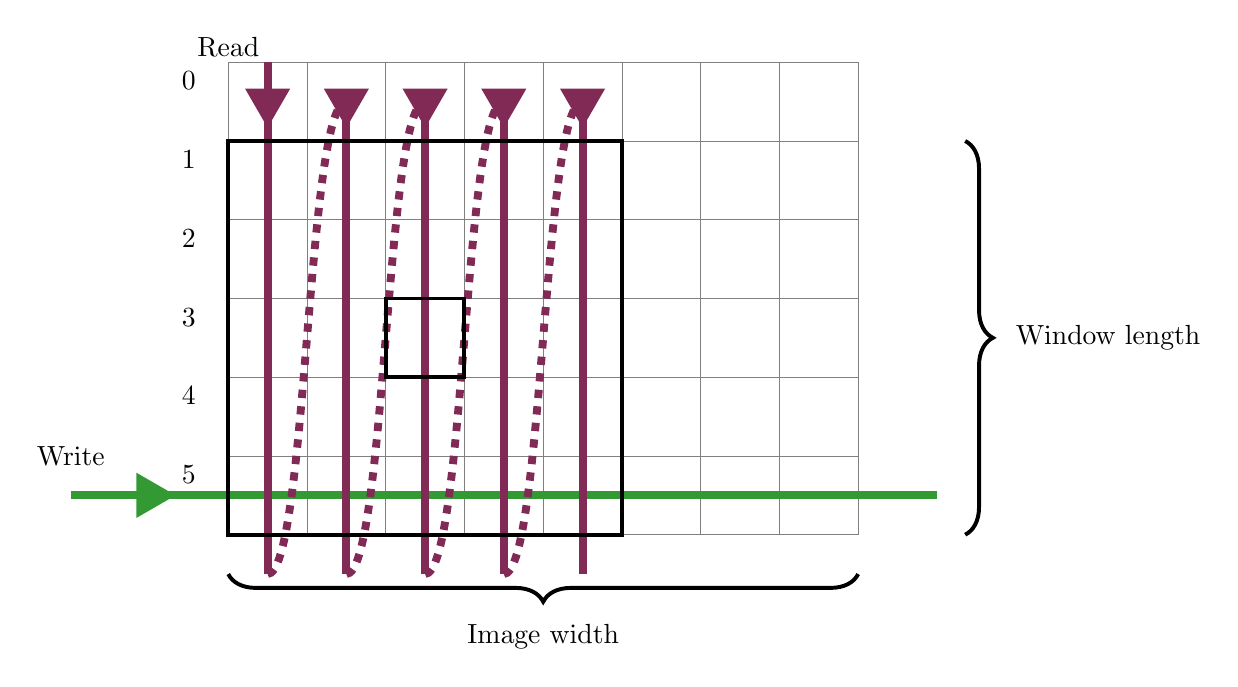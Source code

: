 % \tikzsetnextfilename{system-overview}
\begin{tikzpicture}[
    rounded corners=0mm,
    triangle/.style = {fill=blue!20, regular polygon, regular polygon sides=3 },
    node rotated/.style = {rotate=180},
    border rotated/.style = {shape border rotate=180}
]
    %coordinates
    \coordinate (orig)      at (0,0);

    \begin{pgfonlayer}{main}
        
        % Write arrows
        % \draw[draw=blue,line width=1.5mm] (8,4.5) .. controls (8,4) and (-1,4) .. (-1,3.5);
        % \path[draw=blue,line width=1.5mm] ($(-1,3.5)$) -- ($(8,3.5)$) node[anchor=east] {};

        % Write path
        \path[draw={rgb:red,1;green,3;blue,1},line width=1.0mm] ($(-2,0.5)$)  -- ($(9,0.5)$);
        % Write triangles
        \node[triangle,shape border rotate=270, fill={rgb:red,1;green,3;blue,1},minimum size=0.1cm] at (-1,0.5) {};
        
        % Read path
        \path[draw={rgb:red,3;green,1;blue,2},line width=1.0mm]  (0.5,6)  -- (0.5,-0.5);
        \path[draw={rgb:red,3;green,1;blue,2},line width=1.0mm]  (1.5,5.5)  -- (1.5,-0.5);
        \path[draw={rgb:red,3;green,1;blue,2},line width=1.0mm]  (2.5,5.5)  -- (2.5,-0.5);
        \path[draw={rgb:red,3;green,1;blue,2},line width=1.0mm]  (3.5,5.5)  -- (3.5,-0.5);
        \path[draw={rgb:red,3;green,1;blue,2},line width=1.0mm]  (4.5,5.5)  -- (4.5,-0.5);

        \path[draw={rgb:red,3;green,1;blue,2},line width=1.0mm,dashed] (0.5,-0.5)  .. controls (1,-0.5) and (1,5.5) .. (1.5,5.5);
        \path[draw={rgb:red,3;green,1;blue,2},line width=1.0mm,dashed] (1.5,-0.5)  .. controls (2,-0.5) and (2,5.5) .. (2.5,5.5);
        \path[draw={rgb:red,3;green,1;blue,2},line width=1.0mm,dashed] (2.5,-0.5)  .. controls (3,-0.5) and (3,5.5) .. (3.5,5.5);
        \path[draw={rgb:red,3;green,1;blue,2},line width=1.0mm,dashed] (3.5,-0.5)  .. controls (4,-0.5) and (4,5.5) .. (4.5,5.5);
        % Read triangles
        \node[triangle, border rotated, fill={rgb:red,3;green,1;blue,2},minimum size=0.1cm] at (0.5,5.5) {};
        \node[triangle, border rotated, fill={rgb:red,3;green,1;blue,2},minimum size=0.1cm] at (1.5,5.5) {};
        \node[triangle, border rotated, fill={rgb:red,3;green,1;blue,2},minimum size=0.1cm] at (2.5,5.5) {};
        \node[triangle, border rotated, fill={rgb:red,3;green,1;blue,2},minimum size=0.1cm] at (3.5,5.5) {};
        \node[triangle, border rotated, fill={rgb:red,3;green,1;blue,2},minimum size=0.1cm] at (4.5,5.5) {};

        % Text
        \node[] (write) at (-2,1) {Write};
        \node[] (read) at (0,6.2) {Read};

        % Braces
        \draw [line width=0.5mm,decorate,decoration={brace,amplitude=10pt},xshift=-4pt,yshift=0pt] (9.5,5) -- (9.5,0) node [black,midway,xshift=0.5cm,anchor=west] {Window length};
        \draw [line width=0.5mm,decorate,decoration={brace,amplitude=10pt},xshift=-0pt,yshift=0pt] (8,-0.5) -- (0,-0.5) node [black,midway,yshift=-0.5cm,anchor=north] {Image width};
        
        % Center pixel
        \draw[black,line width=0.5mm] (2,2) rectangle (3,3);
        % Window size
        \draw[black,line width=0.5mm] (0,0) rectangle (5,5);

        % Axis
        \foreach \x in {0,1,2,3,4,5}
            \node[anchor=north] at ($(-0.5,6)-(0,\x)$)  {$\x$};
    \end{pgfonlayer}

    % Foreground
    \begin{pgfonlayer}{foreground}
        
    \end{pgfonlayer} 

    % Background
    \begin{pgfonlayer}{background}
        % Grid
        \draw[step=1cm,gray,very thin] (0,0) grid (8,6);
    \end{pgfonlayer} 

\end{tikzpicture}